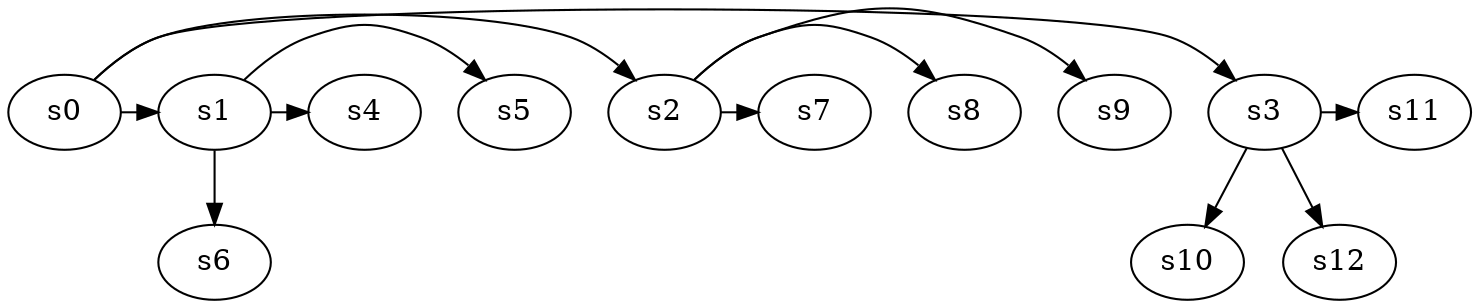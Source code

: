 digraph game_0246_branch_3_3 {
    s0 [name="s0", player=1, target=1];
    s1 [name="s1", player=1];
    s2 [name="s2", player=0, target=1];
    s3 [name="s3", player=1, target=1];
    s4 [name="s4", player=1, target=1];
    s5 [name="s5", player=1];
    s6 [name="s6", player=0, target=1];
    s7 [name="s7", player=0];
    s8 [name="s8", player=1];
    s9 [name="s9", player=0];
    s10 [name="s10", player=1];
    s11 [name="s11", player=0, target=1];
    s12 [name="s12", player=1];

    s0 -> s1 [constraint="!(time % 5 == 0)"];
    s0 -> s2 [constraint="time % 3 == 0 || time % 4 == 1"];
    s0 -> s3 [constraint="time % 2 == 0 || time % 3 == 1"];
    s1 -> s4 [constraint="time == 3 || time == 6 || time == 9"];
    s1 -> s5 [constraint="time == 0 || time == 5 || time == 14"];
    s1 -> s6;
    s2 -> s7 [constraint="time % 4 == 0"];
    s2 -> s8 [constraint="time == 4 || time == 11"];
    s2 -> s9 [constraint="time % 3 == 2"];
    s3 -> s10;
    s3 -> s11 [constraint="time == 1 || time == 4 || time == 11"];
    s3 -> s12;
}
